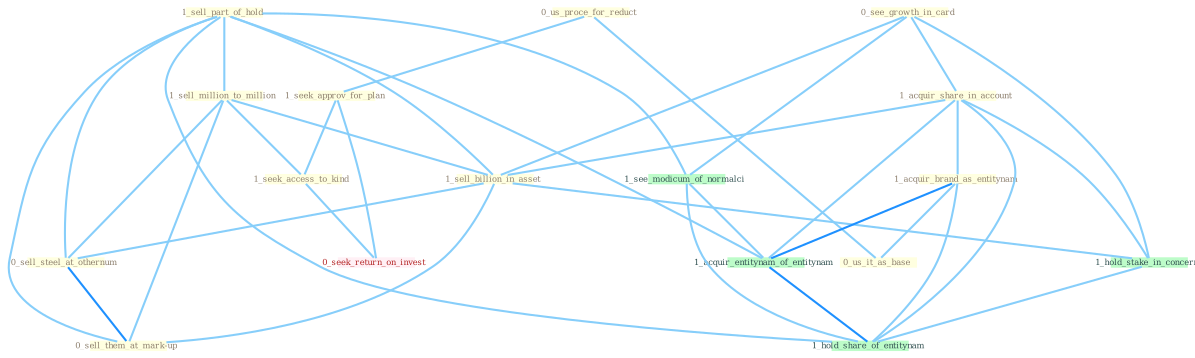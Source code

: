 Graph G{ 
    node
    [shape=polygon,style=filled,width=.5,height=.06,color="#BDFCC9",fixedsize=true,fontsize=4,
    fontcolor="#2f4f4f"];
    {node
    [color="#ffffe0", fontcolor="#8b7d6b"] "1_sell_part_of_hold " "0_see_growth_in_card " "1_acquir_share_in_account " "1_sell_million_to_million " "1_sell_billion_in_asset " "0_sell_steel_at_othernum " "0_us_proce_for_reduct " "1_acquir_brand_as_entitynam " "1_seek_approv_for_plan " "0_us_it_as_base " "1_seek_access_to_kind " "0_sell_them_at_mark-up "}
{node [color="#fff0f5", fontcolor="#b22222"] "0_seek_return_on_invest "}
edge [color="#B0E2FF"];

	"1_sell_part_of_hold " -- "1_sell_million_to_million " [w="1", color="#87cefa" ];
	"1_sell_part_of_hold " -- "1_sell_billion_in_asset " [w="1", color="#87cefa" ];
	"1_sell_part_of_hold " -- "0_sell_steel_at_othernum " [w="1", color="#87cefa" ];
	"1_sell_part_of_hold " -- "0_sell_them_at_mark-up " [w="1", color="#87cefa" ];
	"1_sell_part_of_hold " -- "1_see_modicum_of_normalci " [w="1", color="#87cefa" ];
	"1_sell_part_of_hold " -- "1_acquir_entitynam_of_entitynam " [w="1", color="#87cefa" ];
	"1_sell_part_of_hold " -- "1_hold_share_of_entitynam " [w="1", color="#87cefa" ];
	"0_see_growth_in_card " -- "1_acquir_share_in_account " [w="1", color="#87cefa" ];
	"0_see_growth_in_card " -- "1_sell_billion_in_asset " [w="1", color="#87cefa" ];
	"0_see_growth_in_card " -- "1_hold_stake_in_concern " [w="1", color="#87cefa" ];
	"0_see_growth_in_card " -- "1_see_modicum_of_normalci " [w="1", color="#87cefa" ];
	"1_acquir_share_in_account " -- "1_sell_billion_in_asset " [w="1", color="#87cefa" ];
	"1_acquir_share_in_account " -- "1_acquir_brand_as_entitynam " [w="1", color="#87cefa" ];
	"1_acquir_share_in_account " -- "1_hold_stake_in_concern " [w="1", color="#87cefa" ];
	"1_acquir_share_in_account " -- "1_acquir_entitynam_of_entitynam " [w="1", color="#87cefa" ];
	"1_acquir_share_in_account " -- "1_hold_share_of_entitynam " [w="1", color="#87cefa" ];
	"1_sell_million_to_million " -- "1_sell_billion_in_asset " [w="1", color="#87cefa" ];
	"1_sell_million_to_million " -- "0_sell_steel_at_othernum " [w="1", color="#87cefa" ];
	"1_sell_million_to_million " -- "1_seek_access_to_kind " [w="1", color="#87cefa" ];
	"1_sell_million_to_million " -- "0_sell_them_at_mark-up " [w="1", color="#87cefa" ];
	"1_sell_billion_in_asset " -- "0_sell_steel_at_othernum " [w="1", color="#87cefa" ];
	"1_sell_billion_in_asset " -- "0_sell_them_at_mark-up " [w="1", color="#87cefa" ];
	"1_sell_billion_in_asset " -- "1_hold_stake_in_concern " [w="1", color="#87cefa" ];
	"0_sell_steel_at_othernum " -- "0_sell_them_at_mark-up " [w="2", color="#1e90ff" , len=0.8];
	"0_us_proce_for_reduct " -- "1_seek_approv_for_plan " [w="1", color="#87cefa" ];
	"0_us_proce_for_reduct " -- "0_us_it_as_base " [w="1", color="#87cefa" ];
	"1_acquir_brand_as_entitynam " -- "0_us_it_as_base " [w="1", color="#87cefa" ];
	"1_acquir_brand_as_entitynam " -- "1_acquir_entitynam_of_entitynam " [w="2", color="#1e90ff" , len=0.8];
	"1_acquir_brand_as_entitynam " -- "1_hold_share_of_entitynam " [w="1", color="#87cefa" ];
	"1_seek_approv_for_plan " -- "1_seek_access_to_kind " [w="1", color="#87cefa" ];
	"1_seek_approv_for_plan " -- "0_seek_return_on_invest " [w="1", color="#87cefa" ];
	"1_seek_access_to_kind " -- "0_seek_return_on_invest " [w="1", color="#87cefa" ];
	"1_hold_stake_in_concern " -- "1_hold_share_of_entitynam " [w="1", color="#87cefa" ];
	"1_see_modicum_of_normalci " -- "1_acquir_entitynam_of_entitynam " [w="1", color="#87cefa" ];
	"1_see_modicum_of_normalci " -- "1_hold_share_of_entitynam " [w="1", color="#87cefa" ];
	"1_acquir_entitynam_of_entitynam " -- "1_hold_share_of_entitynam " [w="2", color="#1e90ff" , len=0.8];
}